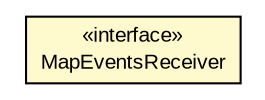 #!/usr/local/bin/dot
#
# Class diagram 
# Generated by UMLGraph version R5_6-24-gf6e263 (http://www.umlgraph.org/)
#

digraph G {
	edge [fontname="arial",fontsize=10,labelfontname="arial",labelfontsize=10];
	node [fontname="arial",fontsize=10,shape=plaintext];
	nodesep=0.25;
	ranksep=0.5;
	// org.osmdroid.events.MapEventsReceiver
	c26723 [label=<<table title="org.osmdroid.events.MapEventsReceiver" border="0" cellborder="1" cellspacing="0" cellpadding="2" port="p" bgcolor="lemonChiffon" href="./MapEventsReceiver.html">
		<tr><td><table border="0" cellspacing="0" cellpadding="1">
<tr><td align="center" balign="center"> &#171;interface&#187; </td></tr>
<tr><td align="center" balign="center"> MapEventsReceiver </td></tr>
		</table></td></tr>
		</table>>, URL="./MapEventsReceiver.html", fontname="arial", fontcolor="black", fontsize=10.0];
}


